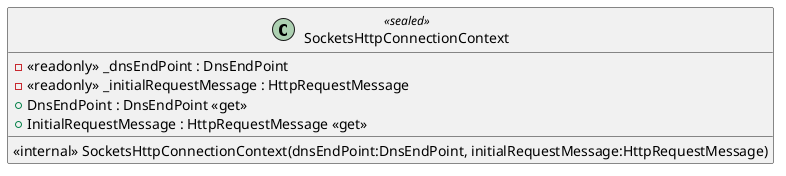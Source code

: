 @startuml
class SocketsHttpConnectionContext <<sealed>> {
    - <<readonly>> _dnsEndPoint : DnsEndPoint
    - <<readonly>> _initialRequestMessage : HttpRequestMessage
    <<internal>> SocketsHttpConnectionContext(dnsEndPoint:DnsEndPoint, initialRequestMessage:HttpRequestMessage)
    + DnsEndPoint : DnsEndPoint <<get>>
    + InitialRequestMessage : HttpRequestMessage <<get>>
}
@enduml
